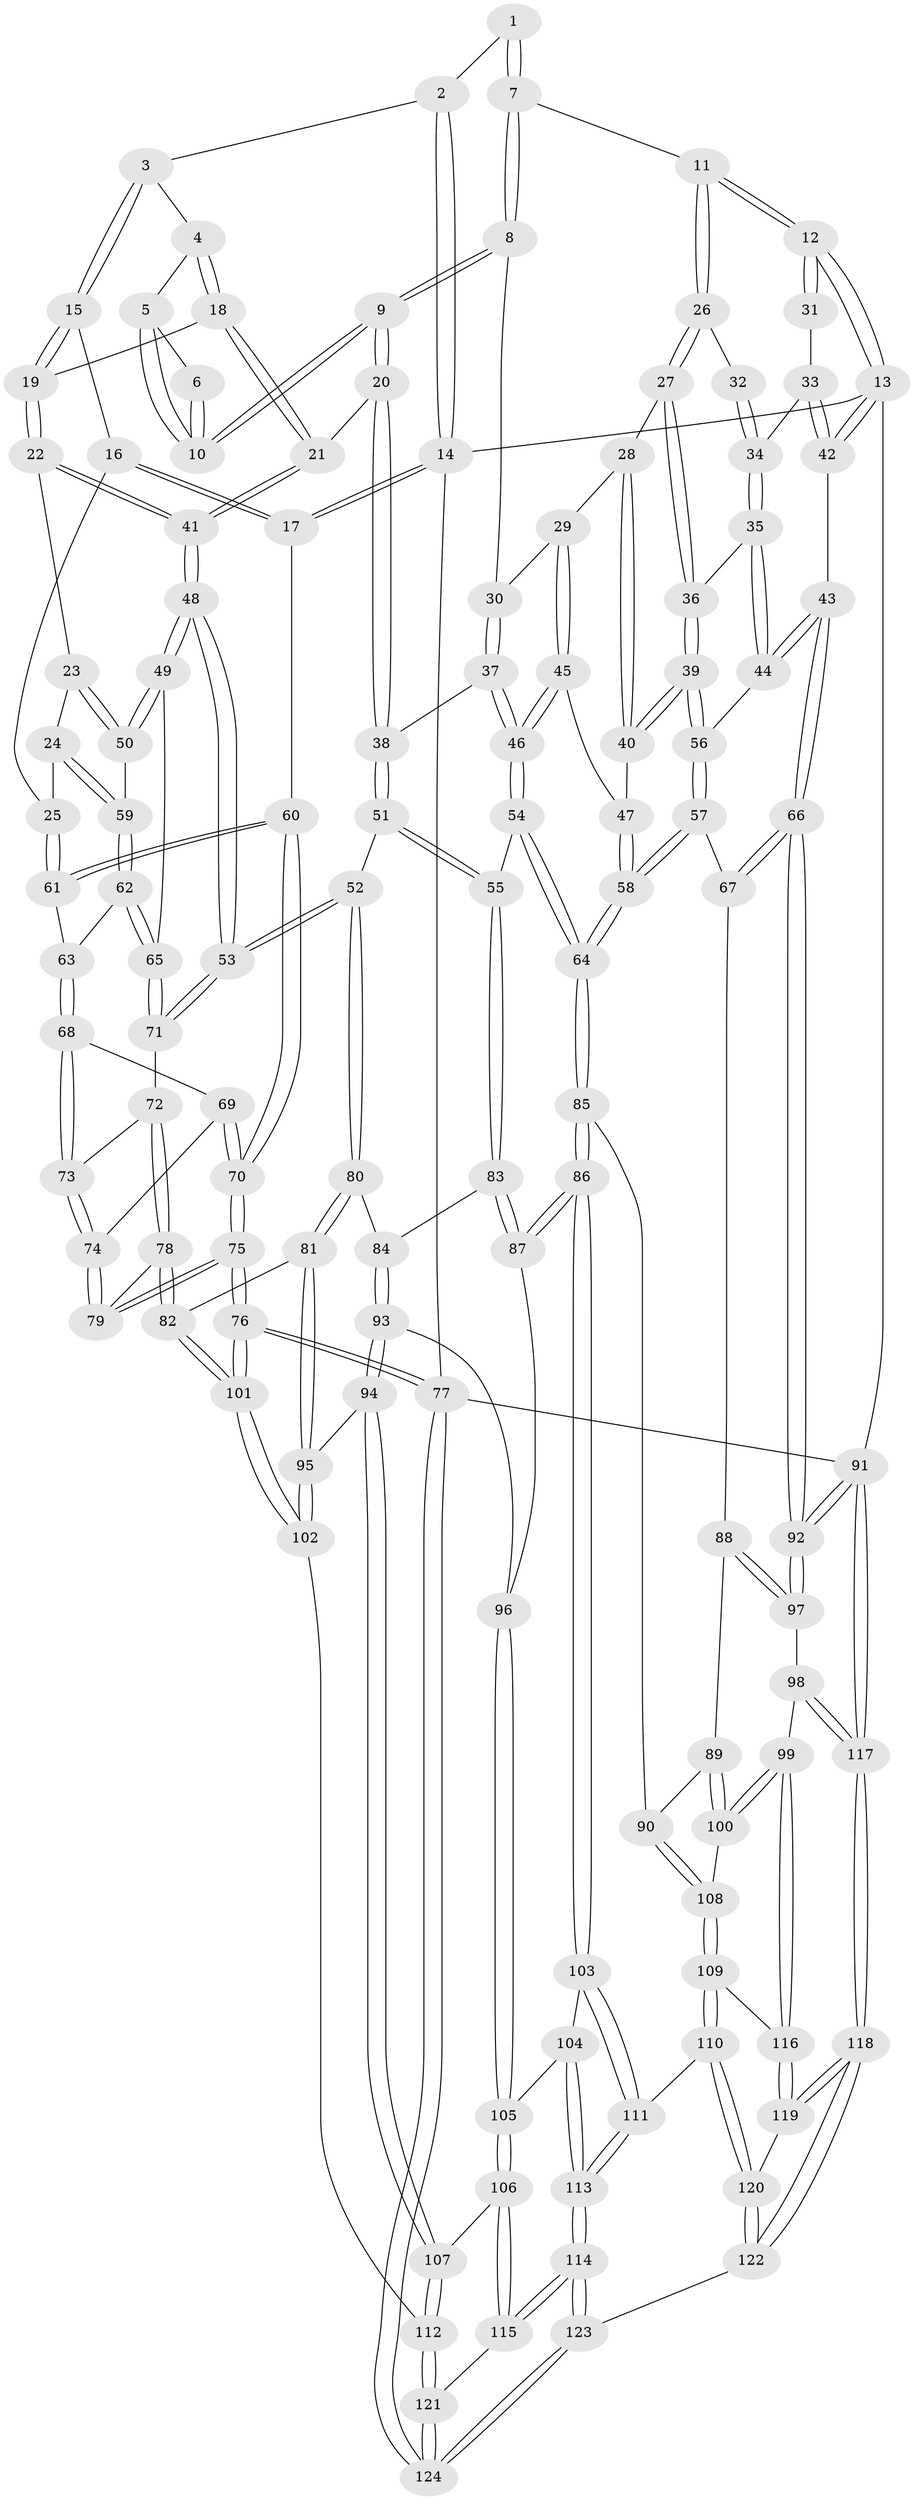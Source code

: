 // Generated by graph-tools (version 1.1) at 2025/11/02/27/25 16:11:58]
// undirected, 124 vertices, 307 edges
graph export_dot {
graph [start="1"]
  node [color=gray90,style=filled];
  1 [pos="+0.5850818491749459+0"];
  2 [pos="+0.12220820091891575+0"];
  3 [pos="+0.22173676640119125+0.045827404042149376"];
  4 [pos="+0.2467874768457452+0.06407626037974892"];
  5 [pos="+0.2653558327164545+0.0703836212199688"];
  6 [pos="+0.45538422803089174+0"];
  7 [pos="+0.6695500794581994+0"];
  8 [pos="+0.565834820475569+0.11570278796459188"];
  9 [pos="+0.38183581825188145+0.1872563117604063"];
  10 [pos="+0.36710302605885986+0.13503791628331946"];
  11 [pos="+0.680129222296157+0"];
  12 [pos="+1+0"];
  13 [pos="+1+0"];
  14 [pos="+0+0"];
  15 [pos="+0.1751700921695963+0.1110849318150476"];
  16 [pos="+0.13153203088118806+0.12467003292383871"];
  17 [pos="+0+0"];
  18 [pos="+0.26286156025636953+0.20621345734048482"];
  19 [pos="+0.19297956257768237+0.21689882428706467"];
  20 [pos="+0.3807326337115091+0.1918357992958045"];
  21 [pos="+0.33729567199805516+0.23675586331083637"];
  22 [pos="+0.17248132924566476+0.2417197035513907"];
  23 [pos="+0.15627069331775617+0.24992064838404415"];
  24 [pos="+0.0343456017297824+0.24832989495407953"];
  25 [pos="+0.031789374526392404+0.24774669580321038"];
  26 [pos="+0.776302814494667+0.08940548047083141"];
  27 [pos="+0.7740586487859248+0.12379045803348063"];
  28 [pos="+0.7265427339534142+0.2121115811693607"];
  29 [pos="+0.6675869423177859+0.24536656702815507"];
  30 [pos="+0.5689918502774377+0.15896166953168345"];
  31 [pos="+0.9677565726846102+0.11338092591482164"];
  32 [pos="+0.8953964160994125+0.14291281477970205"];
  33 [pos="+0.9913901246226102+0.22151408280757548"];
  34 [pos="+0.9375086040077402+0.217704435184089"];
  35 [pos="+0.8895167505237488+0.2613068706134649"];
  36 [pos="+0.8551012128478273+0.2750892057233907"];
  37 [pos="+0.5321965215263098+0.26284612850833095"];
  38 [pos="+0.49319147710383354+0.27322101069387034"];
  39 [pos="+0.8406635486514014+0.30894819295891285"];
  40 [pos="+0.7603532234762235+0.29875718971840026"];
  41 [pos="+0.32044786414972565+0.3568849177444691"];
  42 [pos="+1+0.3182757624943335"];
  43 [pos="+1+0.3891613459385288"];
  44 [pos="+1+0.3557144474056247"];
  45 [pos="+0.6468075312052771+0.31000553981190027"];
  46 [pos="+0.6146969855211024+0.34262125652027015"];
  47 [pos="+0.7418254891237896+0.31417328151282337"];
  48 [pos="+0.32404606587576595+0.393145598230193"];
  49 [pos="+0.22139362162686074+0.37576746728904703"];
  50 [pos="+0.18482567730540297+0.3582401238475331"];
  51 [pos="+0.4082026628125127+0.4196941278635623"];
  52 [pos="+0.3478113532464366+0.42442151151822194"];
  53 [pos="+0.3399273870516309+0.41776576938710636"];
  54 [pos="+0.6117583342069324+0.4721254837140172"];
  55 [pos="+0.5767626483376344+0.48134671568230425"];
  56 [pos="+0.8535221880709694+0.36310701146330754"];
  57 [pos="+0.8010979850694027+0.5017520110849248"];
  58 [pos="+0.7325787078457587+0.518040542066842"];
  59 [pos="+0.1424880346627628+0.36759363846228615"];
  60 [pos="+0+0.1808828965535619"];
  61 [pos="+0+0.2520217711211351"];
  62 [pos="+0.10734358370222559+0.4105219533223582"];
  63 [pos="+0.06756938395626325+0.41375312304661294"];
  64 [pos="+0.7293454565400328+0.5194312001800576"];
  65 [pos="+0.14571296672588752+0.4473467492434131"];
  66 [pos="+1+0.4892310833532305"];
  67 [pos="+0.9177128485319884+0.5413001898231877"];
  68 [pos="+0.0652093529247658+0.4185067599160767"];
  69 [pos="+0.052115282815291035+0.4317865858178119"];
  70 [pos="+0+0.48045211175668634"];
  71 [pos="+0.16145682611913517+0.4976503366971638"];
  72 [pos="+0.15754164921335617+0.5052849118190784"];
  73 [pos="+0.09560906917223727+0.47979533888221015"];
  74 [pos="+0.0338001235559584+0.52599114947057"];
  75 [pos="+0+0.5970483401408855"];
  76 [pos="+0+1"];
  77 [pos="+0+1"];
  78 [pos="+0.1379562736582687+0.6397762597924688"];
  79 [pos="+0.0026951094408088913+0.5946328317967511"];
  80 [pos="+0.3293425735350269+0.5568636197158293"];
  81 [pos="+0.18283368186207308+0.6610821335196466"];
  82 [pos="+0.1470101110987751+0.6489695786446746"];
  83 [pos="+0.49079990241430116+0.6444654400994217"];
  84 [pos="+0.38545987345763877+0.6104028982335816"];
  85 [pos="+0.7139704600931135+0.7011340394405249"];
  86 [pos="+0.6529969955191214+0.7433979486514316"];
  87 [pos="+0.5058287472813459+0.69420472120306"];
  88 [pos="+0.9051161742842362+0.6931248718661162"];
  89 [pos="+0.8672951358180061+0.7036745959031978"];
  90 [pos="+0.7603064728980105+0.7276358522945355"];
  91 [pos="+1+1"];
  92 [pos="+1+0.686679415522098"];
  93 [pos="+0.3421320691271372+0.7445233560423801"];
  94 [pos="+0.3022915409425488+0.77901269312467"];
  95 [pos="+0.23978373489979338+0.7506349842707957"];
  96 [pos="+0.494207241667011+0.7098717093119836"];
  97 [pos="+0.9482270822103755+0.7381803313786911"];
  98 [pos="+0.9141667786396036+0.8413945833608119"];
  99 [pos="+0.8786296816499536+0.8367837544071346"];
  100 [pos="+0.8724556701829329+0.8312785728056358"];
  101 [pos="+0+0.9975371344624504"];
  102 [pos="+0.13694411764713016+0.901980962125589"];
  103 [pos="+0.6407396586347596+0.8062171283805032"];
  104 [pos="+0.5178585783814537+0.8426811972031922"];
  105 [pos="+0.47064431160389714+0.8101343349482634"];
  106 [pos="+0.39570916382276783+0.8573812121363361"];
  107 [pos="+0.31643145756183516+0.8034043014590593"];
  108 [pos="+0.7735734324887308+0.7501716408615494"];
  109 [pos="+0.7680412230945467+0.8718527859701839"];
  110 [pos="+0.6601632954483675+0.9016546472722198"];
  111 [pos="+0.6572609962722511+0.8984818998554192"];
  112 [pos="+0.2581514359137567+0.9352858910041243"];
  113 [pos="+0.5306150049600415+0.9321246766949778"];
  114 [pos="+0.4730163125632743+0.9964259619536815"];
  115 [pos="+0.40433721747473356+0.9079783626272009"];
  116 [pos="+0.8044407832850754+0.8913228571313985"];
  117 [pos="+1+1"];
  118 [pos="+1+1"];
  119 [pos="+0.8117206203034744+0.9701309630789818"];
  120 [pos="+0.6683896294298672+0.9273755447289643"];
  121 [pos="+0.2819652049726732+0.9718542138015424"];
  122 [pos="+0.6423963780457589+1"];
  123 [pos="+0.4776630843804029+1"];
  124 [pos="+0.28632323662716047+1"];
  1 -- 2;
  1 -- 7;
  1 -- 7;
  2 -- 3;
  2 -- 14;
  2 -- 14;
  3 -- 4;
  3 -- 15;
  3 -- 15;
  4 -- 5;
  4 -- 18;
  4 -- 18;
  5 -- 6;
  5 -- 10;
  5 -- 10;
  6 -- 10;
  6 -- 10;
  7 -- 8;
  7 -- 8;
  7 -- 11;
  8 -- 9;
  8 -- 9;
  8 -- 30;
  9 -- 10;
  9 -- 10;
  9 -- 20;
  9 -- 20;
  11 -- 12;
  11 -- 12;
  11 -- 26;
  11 -- 26;
  12 -- 13;
  12 -- 13;
  12 -- 31;
  12 -- 31;
  13 -- 14;
  13 -- 42;
  13 -- 42;
  13 -- 91;
  14 -- 17;
  14 -- 17;
  14 -- 77;
  15 -- 16;
  15 -- 19;
  15 -- 19;
  16 -- 17;
  16 -- 17;
  16 -- 25;
  17 -- 60;
  18 -- 19;
  18 -- 21;
  18 -- 21;
  19 -- 22;
  19 -- 22;
  20 -- 21;
  20 -- 38;
  20 -- 38;
  21 -- 41;
  21 -- 41;
  22 -- 23;
  22 -- 41;
  22 -- 41;
  23 -- 24;
  23 -- 50;
  23 -- 50;
  24 -- 25;
  24 -- 59;
  24 -- 59;
  25 -- 61;
  25 -- 61;
  26 -- 27;
  26 -- 27;
  26 -- 32;
  27 -- 28;
  27 -- 36;
  27 -- 36;
  28 -- 29;
  28 -- 40;
  28 -- 40;
  29 -- 30;
  29 -- 45;
  29 -- 45;
  30 -- 37;
  30 -- 37;
  31 -- 33;
  32 -- 34;
  32 -- 34;
  33 -- 34;
  33 -- 42;
  33 -- 42;
  34 -- 35;
  34 -- 35;
  35 -- 36;
  35 -- 44;
  35 -- 44;
  36 -- 39;
  36 -- 39;
  37 -- 38;
  37 -- 46;
  37 -- 46;
  38 -- 51;
  38 -- 51;
  39 -- 40;
  39 -- 40;
  39 -- 56;
  39 -- 56;
  40 -- 47;
  41 -- 48;
  41 -- 48;
  42 -- 43;
  43 -- 44;
  43 -- 44;
  43 -- 66;
  43 -- 66;
  44 -- 56;
  45 -- 46;
  45 -- 46;
  45 -- 47;
  46 -- 54;
  46 -- 54;
  47 -- 58;
  47 -- 58;
  48 -- 49;
  48 -- 49;
  48 -- 53;
  48 -- 53;
  49 -- 50;
  49 -- 50;
  49 -- 65;
  50 -- 59;
  51 -- 52;
  51 -- 55;
  51 -- 55;
  52 -- 53;
  52 -- 53;
  52 -- 80;
  52 -- 80;
  53 -- 71;
  53 -- 71;
  54 -- 55;
  54 -- 64;
  54 -- 64;
  55 -- 83;
  55 -- 83;
  56 -- 57;
  56 -- 57;
  57 -- 58;
  57 -- 58;
  57 -- 67;
  58 -- 64;
  58 -- 64;
  59 -- 62;
  59 -- 62;
  60 -- 61;
  60 -- 61;
  60 -- 70;
  60 -- 70;
  61 -- 63;
  62 -- 63;
  62 -- 65;
  62 -- 65;
  63 -- 68;
  63 -- 68;
  64 -- 85;
  64 -- 85;
  65 -- 71;
  65 -- 71;
  66 -- 67;
  66 -- 67;
  66 -- 92;
  66 -- 92;
  67 -- 88;
  68 -- 69;
  68 -- 73;
  68 -- 73;
  69 -- 70;
  69 -- 70;
  69 -- 74;
  70 -- 75;
  70 -- 75;
  71 -- 72;
  72 -- 73;
  72 -- 78;
  72 -- 78;
  73 -- 74;
  73 -- 74;
  74 -- 79;
  74 -- 79;
  75 -- 76;
  75 -- 76;
  75 -- 79;
  75 -- 79;
  76 -- 77;
  76 -- 77;
  76 -- 101;
  76 -- 101;
  77 -- 124;
  77 -- 124;
  77 -- 91;
  78 -- 79;
  78 -- 82;
  78 -- 82;
  80 -- 81;
  80 -- 81;
  80 -- 84;
  81 -- 82;
  81 -- 95;
  81 -- 95;
  82 -- 101;
  82 -- 101;
  83 -- 84;
  83 -- 87;
  83 -- 87;
  84 -- 93;
  84 -- 93;
  85 -- 86;
  85 -- 86;
  85 -- 90;
  86 -- 87;
  86 -- 87;
  86 -- 103;
  86 -- 103;
  87 -- 96;
  88 -- 89;
  88 -- 97;
  88 -- 97;
  89 -- 90;
  89 -- 100;
  89 -- 100;
  90 -- 108;
  90 -- 108;
  91 -- 92;
  91 -- 92;
  91 -- 117;
  91 -- 117;
  92 -- 97;
  92 -- 97;
  93 -- 94;
  93 -- 94;
  93 -- 96;
  94 -- 95;
  94 -- 107;
  94 -- 107;
  95 -- 102;
  95 -- 102;
  96 -- 105;
  96 -- 105;
  97 -- 98;
  98 -- 99;
  98 -- 117;
  98 -- 117;
  99 -- 100;
  99 -- 100;
  99 -- 116;
  99 -- 116;
  100 -- 108;
  101 -- 102;
  101 -- 102;
  102 -- 112;
  103 -- 104;
  103 -- 111;
  103 -- 111;
  104 -- 105;
  104 -- 113;
  104 -- 113;
  105 -- 106;
  105 -- 106;
  106 -- 107;
  106 -- 115;
  106 -- 115;
  107 -- 112;
  107 -- 112;
  108 -- 109;
  108 -- 109;
  109 -- 110;
  109 -- 110;
  109 -- 116;
  110 -- 111;
  110 -- 120;
  110 -- 120;
  111 -- 113;
  111 -- 113;
  112 -- 121;
  112 -- 121;
  113 -- 114;
  113 -- 114;
  114 -- 115;
  114 -- 115;
  114 -- 123;
  114 -- 123;
  115 -- 121;
  116 -- 119;
  116 -- 119;
  117 -- 118;
  117 -- 118;
  118 -- 119;
  118 -- 119;
  118 -- 122;
  118 -- 122;
  119 -- 120;
  120 -- 122;
  120 -- 122;
  121 -- 124;
  121 -- 124;
  122 -- 123;
  123 -- 124;
  123 -- 124;
}
